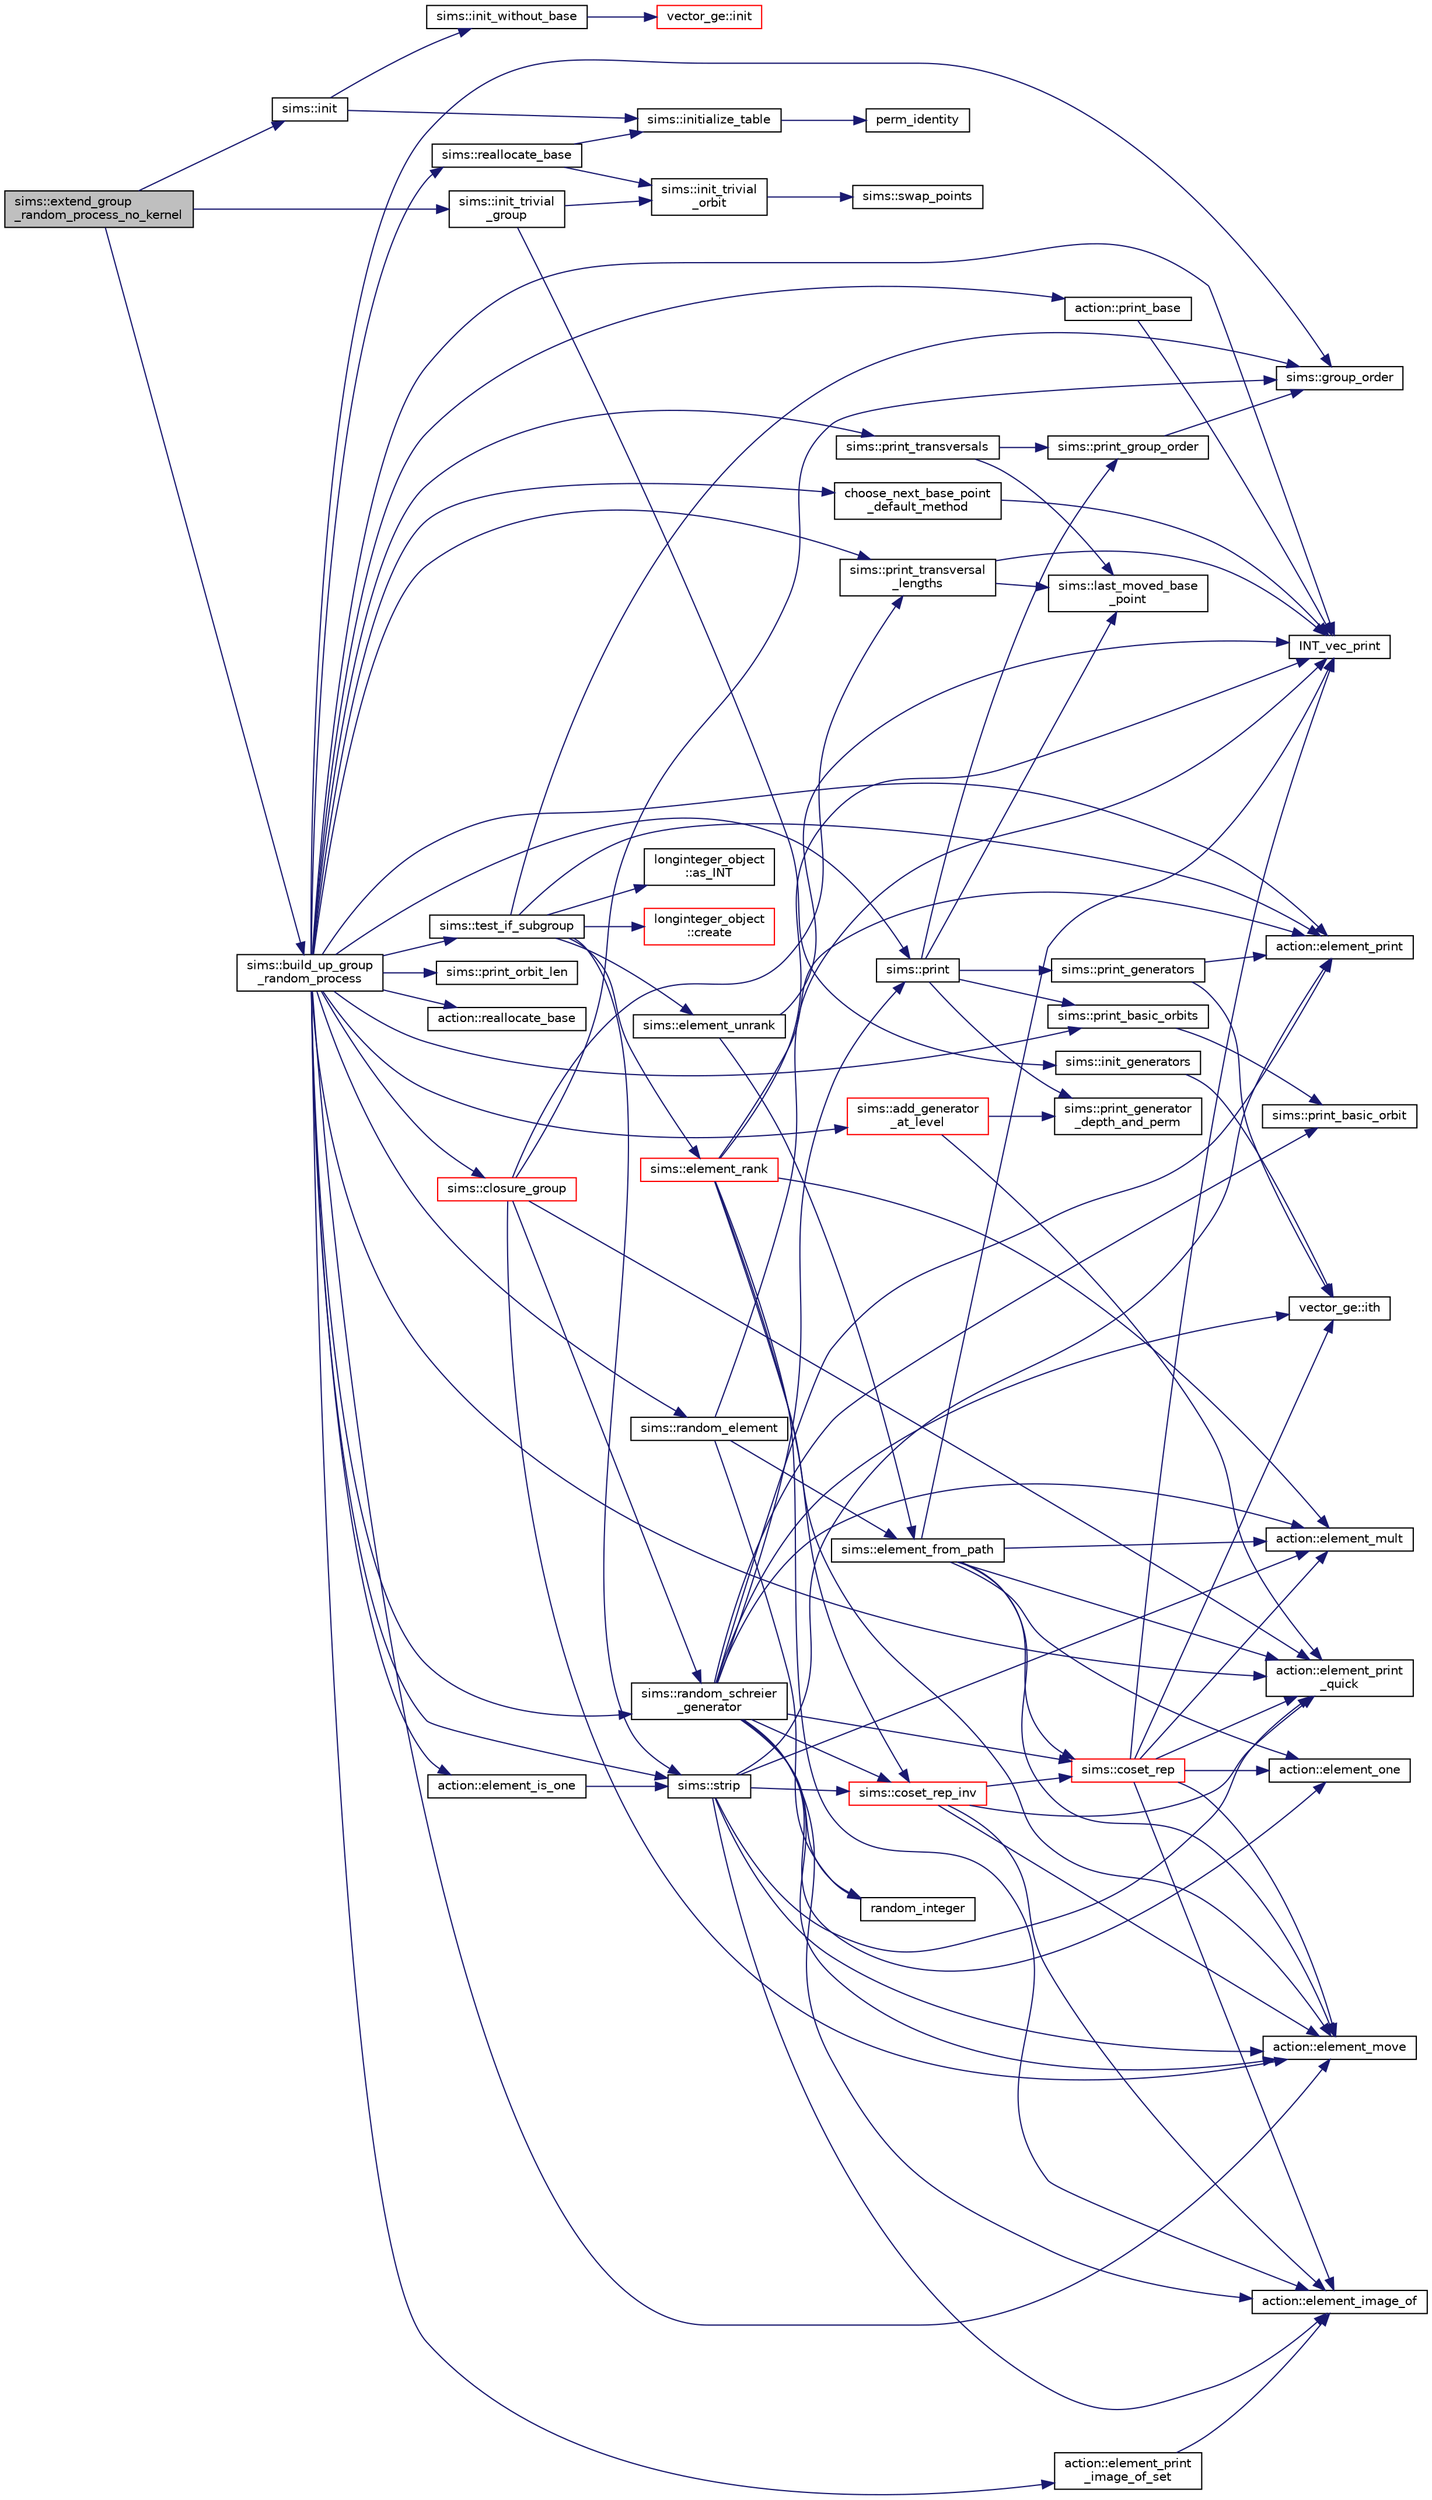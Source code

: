 digraph "sims::extend_group_random_process_no_kernel"
{
  edge [fontname="Helvetica",fontsize="10",labelfontname="Helvetica",labelfontsize="10"];
  node [fontname="Helvetica",fontsize="10",shape=record];
  rankdir="LR";
  Node4326 [label="sims::extend_group\l_random_process_no_kernel",height=0.2,width=0.4,color="black", fillcolor="grey75", style="filled", fontcolor="black"];
  Node4326 -> Node4327 [color="midnightblue",fontsize="10",style="solid",fontname="Helvetica"];
  Node4327 [label="sims::init",height=0.2,width=0.4,color="black", fillcolor="white", style="filled",URL="$d9/df3/classsims.html#a02eb61ed14f75cfe4dc0770142c1bff0"];
  Node4327 -> Node4328 [color="midnightblue",fontsize="10",style="solid",fontname="Helvetica"];
  Node4328 [label="sims::init_without_base",height=0.2,width=0.4,color="black", fillcolor="white", style="filled",URL="$d9/df3/classsims.html#a1010f2dc330b7c5ae10128c0b7dcbefd"];
  Node4328 -> Node4329 [color="midnightblue",fontsize="10",style="solid",fontname="Helvetica"];
  Node4329 [label="vector_ge::init",height=0.2,width=0.4,color="red", fillcolor="white", style="filled",URL="$d4/d6e/classvector__ge.html#afe1d6befd1f1501e6be34afbaa9d30a8"];
  Node4327 -> Node4331 [color="midnightblue",fontsize="10",style="solid",fontname="Helvetica"];
  Node4331 [label="sims::initialize_table",height=0.2,width=0.4,color="black", fillcolor="white", style="filled",URL="$d9/df3/classsims.html#abe36dd0812bde20447f5aaa8384596a7"];
  Node4331 -> Node4332 [color="midnightblue",fontsize="10",style="solid",fontname="Helvetica"];
  Node4332 [label="perm_identity",height=0.2,width=0.4,color="black", fillcolor="white", style="filled",URL="$d2/d7c/combinatorics_8_c.html#aebc54d3f9c31f253ae53e3eb3b386208"];
  Node4326 -> Node4333 [color="midnightblue",fontsize="10",style="solid",fontname="Helvetica"];
  Node4333 [label="sims::init_trivial\l_group",height=0.2,width=0.4,color="black", fillcolor="white", style="filled",URL="$d9/df3/classsims.html#a6a55a0a4e5124654f999933fd635334a"];
  Node4333 -> Node4334 [color="midnightblue",fontsize="10",style="solid",fontname="Helvetica"];
  Node4334 [label="sims::init_generators",height=0.2,width=0.4,color="black", fillcolor="white", style="filled",URL="$d9/df3/classsims.html#aa2a7908389727bdfa05d034e8d53a818"];
  Node4334 -> Node4335 [color="midnightblue",fontsize="10",style="solid",fontname="Helvetica"];
  Node4335 [label="vector_ge::ith",height=0.2,width=0.4,color="black", fillcolor="white", style="filled",URL="$d4/d6e/classvector__ge.html#a1ff002e8b746a9beb119d57dcd4a15ff"];
  Node4333 -> Node4336 [color="midnightblue",fontsize="10",style="solid",fontname="Helvetica"];
  Node4336 [label="sims::init_trivial\l_orbit",height=0.2,width=0.4,color="black", fillcolor="white", style="filled",URL="$d9/df3/classsims.html#ac55702550a4671a721f78345dd9bff70"];
  Node4336 -> Node4337 [color="midnightblue",fontsize="10",style="solid",fontname="Helvetica"];
  Node4337 [label="sims::swap_points",height=0.2,width=0.4,color="black", fillcolor="white", style="filled",URL="$d9/df3/classsims.html#a3443b4bbfb5573864c29b627562819d2"];
  Node4326 -> Node4338 [color="midnightblue",fontsize="10",style="solid",fontname="Helvetica"];
  Node4338 [label="sims::build_up_group\l_random_process",height=0.2,width=0.4,color="black", fillcolor="white", style="filled",URL="$d9/df3/classsims.html#afde54d656304b5a92459615f2690ea64"];
  Node4338 -> Node4339 [color="midnightblue",fontsize="10",style="solid",fontname="Helvetica"];
  Node4339 [label="sims::group_order",height=0.2,width=0.4,color="black", fillcolor="white", style="filled",URL="$d9/df3/classsims.html#aa442445175656570fa35febbe790efad"];
  Node4338 -> Node4340 [color="midnightblue",fontsize="10",style="solid",fontname="Helvetica"];
  Node4340 [label="sims::test_if_subgroup",height=0.2,width=0.4,color="black", fillcolor="white", style="filled",URL="$d9/df3/classsims.html#a60f53e947f3a0949805cf0e422749bf5"];
  Node4340 -> Node4339 [color="midnightblue",fontsize="10",style="solid",fontname="Helvetica"];
  Node4340 -> Node4341 [color="midnightblue",fontsize="10",style="solid",fontname="Helvetica"];
  Node4341 [label="longinteger_object\l::as_INT",height=0.2,width=0.4,color="black", fillcolor="white", style="filled",URL="$dd/d7e/classlonginteger__object.html#afb992d4679a6741acc63c8bcba27971e"];
  Node4340 -> Node4342 [color="midnightblue",fontsize="10",style="solid",fontname="Helvetica"];
  Node4342 [label="longinteger_object\l::create",height=0.2,width=0.4,color="red", fillcolor="white", style="filled",URL="$dd/d7e/classlonginteger__object.html#a95d2eebc60849c3963a49298b1f498c2"];
  Node4340 -> Node4348 [color="midnightblue",fontsize="10",style="solid",fontname="Helvetica"];
  Node4348 [label="sims::element_unrank",height=0.2,width=0.4,color="black", fillcolor="white", style="filled",URL="$d9/df3/classsims.html#ae7e72ffe2204f17d3e4d19360c59f147"];
  Node4348 -> Node4349 [color="midnightblue",fontsize="10",style="solid",fontname="Helvetica"];
  Node4349 [label="INT_vec_print",height=0.2,width=0.4,color="black", fillcolor="white", style="filled",URL="$df/dbf/sajeeb_8_c.html#a79a5901af0b47dd0d694109543c027fe"];
  Node4348 -> Node4350 [color="midnightblue",fontsize="10",style="solid",fontname="Helvetica"];
  Node4350 [label="sims::element_from_path",height=0.2,width=0.4,color="black", fillcolor="white", style="filled",URL="$d9/df3/classsims.html#a4a9bc25b1b8e61ba34d6d3d9f9fb8ab8"];
  Node4350 -> Node4349 [color="midnightblue",fontsize="10",style="solid",fontname="Helvetica"];
  Node4350 -> Node4351 [color="midnightblue",fontsize="10",style="solid",fontname="Helvetica"];
  Node4351 [label="action::element_one",height=0.2,width=0.4,color="black", fillcolor="white", style="filled",URL="$d2/d86/classaction.html#a780a105daf04d6d1fe7e2f63b3c88e3b"];
  Node4350 -> Node4352 [color="midnightblue",fontsize="10",style="solid",fontname="Helvetica"];
  Node4352 [label="sims::coset_rep",height=0.2,width=0.4,color="red", fillcolor="white", style="filled",URL="$d9/df3/classsims.html#a3d669dba4d005cd2399388f27f44cd04"];
  Node4352 -> Node4349 [color="midnightblue",fontsize="10",style="solid",fontname="Helvetica"];
  Node4352 -> Node4351 [color="midnightblue",fontsize="10",style="solid",fontname="Helvetica"];
  Node4352 -> Node4335 [color="midnightblue",fontsize="10",style="solid",fontname="Helvetica"];
  Node4352 -> Node4355 [color="midnightblue",fontsize="10",style="solid",fontname="Helvetica"];
  Node4355 [label="action::element_print\l_quick",height=0.2,width=0.4,color="black", fillcolor="white", style="filled",URL="$d2/d86/classaction.html#a4844680cf6750396f76494a28655265b"];
  Node4352 -> Node4356 [color="midnightblue",fontsize="10",style="solid",fontname="Helvetica"];
  Node4356 [label="action::element_mult",height=0.2,width=0.4,color="black", fillcolor="white", style="filled",URL="$d2/d86/classaction.html#ae9e36b2cae1f0f7bd7144097fa9a34b3"];
  Node4352 -> Node4357 [color="midnightblue",fontsize="10",style="solid",fontname="Helvetica"];
  Node4357 [label="action::element_move",height=0.2,width=0.4,color="black", fillcolor="white", style="filled",URL="$d2/d86/classaction.html#a550947491bbb534d3d7951f50198a874"];
  Node4352 -> Node4358 [color="midnightblue",fontsize="10",style="solid",fontname="Helvetica"];
  Node4358 [label="action::element_image_of",height=0.2,width=0.4,color="black", fillcolor="white", style="filled",URL="$d2/d86/classaction.html#ae09559d4537a048fc860f8a74a31393d"];
  Node4350 -> Node4355 [color="midnightblue",fontsize="10",style="solid",fontname="Helvetica"];
  Node4350 -> Node4356 [color="midnightblue",fontsize="10",style="solid",fontname="Helvetica"];
  Node4350 -> Node4357 [color="midnightblue",fontsize="10",style="solid",fontname="Helvetica"];
  Node4340 -> Node4359 [color="midnightblue",fontsize="10",style="solid",fontname="Helvetica"];
  Node4359 [label="sims::strip",height=0.2,width=0.4,color="black", fillcolor="white", style="filled",URL="$d9/df3/classsims.html#a4d902cab732ddf9f60788dda85b0a775"];
  Node4359 -> Node4355 [color="midnightblue",fontsize="10",style="solid",fontname="Helvetica"];
  Node4359 -> Node4357 [color="midnightblue",fontsize="10",style="solid",fontname="Helvetica"];
  Node4359 -> Node4358 [color="midnightblue",fontsize="10",style="solid",fontname="Helvetica"];
  Node4359 -> Node4360 [color="midnightblue",fontsize="10",style="solid",fontname="Helvetica"];
  Node4360 [label="sims::coset_rep_inv",height=0.2,width=0.4,color="red", fillcolor="white", style="filled",URL="$d9/df3/classsims.html#a388f523d4ec997fce4e9ede924de99b9"];
  Node4360 -> Node4352 [color="midnightblue",fontsize="10",style="solid",fontname="Helvetica"];
  Node4360 -> Node4355 [color="midnightblue",fontsize="10",style="solid",fontname="Helvetica"];
  Node4360 -> Node4358 [color="midnightblue",fontsize="10",style="solid",fontname="Helvetica"];
  Node4360 -> Node4357 [color="midnightblue",fontsize="10",style="solid",fontname="Helvetica"];
  Node4359 -> Node4362 [color="midnightblue",fontsize="10",style="solid",fontname="Helvetica"];
  Node4362 [label="action::element_print",height=0.2,width=0.4,color="black", fillcolor="white", style="filled",URL="$d2/d86/classaction.html#ae38c3ef3c1125213733d63c6fc3c40cd"];
  Node4359 -> Node4356 [color="midnightblue",fontsize="10",style="solid",fontname="Helvetica"];
  Node4340 -> Node4363 [color="midnightblue",fontsize="10",style="solid",fontname="Helvetica"];
  Node4363 [label="sims::element_rank",height=0.2,width=0.4,color="red", fillcolor="white", style="filled",URL="$d9/df3/classsims.html#a00fb332192d01becb17b6a059482fc8d"];
  Node4363 -> Node4357 [color="midnightblue",fontsize="10",style="solid",fontname="Helvetica"];
  Node4363 -> Node4358 [color="midnightblue",fontsize="10",style="solid",fontname="Helvetica"];
  Node4363 -> Node4349 [color="midnightblue",fontsize="10",style="solid",fontname="Helvetica"];
  Node4363 -> Node4362 [color="midnightblue",fontsize="10",style="solid",fontname="Helvetica"];
  Node4363 -> Node4360 [color="midnightblue",fontsize="10",style="solid",fontname="Helvetica"];
  Node4363 -> Node4356 [color="midnightblue",fontsize="10",style="solid",fontname="Helvetica"];
  Node4340 -> Node4362 [color="midnightblue",fontsize="10",style="solid",fontname="Helvetica"];
  Node4338 -> Node4365 [color="midnightblue",fontsize="10",style="solid",fontname="Helvetica"];
  Node4365 [label="action::print_base",height=0.2,width=0.4,color="black", fillcolor="white", style="filled",URL="$d2/d86/classaction.html#a6ac1c35b58155659d22359820a3ae18a"];
  Node4365 -> Node4349 [color="midnightblue",fontsize="10",style="solid",fontname="Helvetica"];
  Node4338 -> Node4366 [color="midnightblue",fontsize="10",style="solid",fontname="Helvetica"];
  Node4366 [label="sims::print_orbit_len",height=0.2,width=0.4,color="black", fillcolor="white", style="filled",URL="$d9/df3/classsims.html#aafae664e1594cffd4317cf881748cf0b"];
  Node4338 -> Node4367 [color="midnightblue",fontsize="10",style="solid",fontname="Helvetica"];
  Node4367 [label="sims::random_schreier\l_generator",height=0.2,width=0.4,color="black", fillcolor="white", style="filled",URL="$d9/df3/classsims.html#aaa77048e586c36a7639fa61ff66e0a23"];
  Node4367 -> Node4351 [color="midnightblue",fontsize="10",style="solid",fontname="Helvetica"];
  Node4367 -> Node4368 [color="midnightblue",fontsize="10",style="solid",fontname="Helvetica"];
  Node4368 [label="random_integer",height=0.2,width=0.4,color="black", fillcolor="white", style="filled",URL="$d5/db4/io__and__os_8h.html#a509937846575424b1c8863e1bb96a766"];
  Node4367 -> Node4352 [color="midnightblue",fontsize="10",style="solid",fontname="Helvetica"];
  Node4367 -> Node4358 [color="midnightblue",fontsize="10",style="solid",fontname="Helvetica"];
  Node4367 -> Node4369 [color="midnightblue",fontsize="10",style="solid",fontname="Helvetica"];
  Node4369 [label="sims::print_basic_orbit",height=0.2,width=0.4,color="black", fillcolor="white", style="filled",URL="$d9/df3/classsims.html#ae777e80bb7cef4f757c701173f924a6d"];
  Node4367 -> Node4362 [color="midnightblue",fontsize="10",style="solid",fontname="Helvetica"];
  Node4367 -> Node4335 [color="midnightblue",fontsize="10",style="solid",fontname="Helvetica"];
  Node4367 -> Node4356 [color="midnightblue",fontsize="10",style="solid",fontname="Helvetica"];
  Node4367 -> Node4357 [color="midnightblue",fontsize="10",style="solid",fontname="Helvetica"];
  Node4367 -> Node4370 [color="midnightblue",fontsize="10",style="solid",fontname="Helvetica"];
  Node4370 [label="sims::print",height=0.2,width=0.4,color="black", fillcolor="white", style="filled",URL="$d9/df3/classsims.html#a93c3d22dc3ac6d78acc60bad65234944"];
  Node4370 -> Node4371 [color="midnightblue",fontsize="10",style="solid",fontname="Helvetica"];
  Node4371 [label="sims::last_moved_base\l_point",height=0.2,width=0.4,color="black", fillcolor="white", style="filled",URL="$d9/df3/classsims.html#ab7549d6212df09ad5fdcc8b5edbe8806"];
  Node4370 -> Node4372 [color="midnightblue",fontsize="10",style="solid",fontname="Helvetica"];
  Node4372 [label="sims::print_group_order",height=0.2,width=0.4,color="black", fillcolor="white", style="filled",URL="$d9/df3/classsims.html#a2fc3bfc40a993e0a6902374465304c0c"];
  Node4372 -> Node4339 [color="midnightblue",fontsize="10",style="solid",fontname="Helvetica"];
  Node4370 -> Node4373 [color="midnightblue",fontsize="10",style="solid",fontname="Helvetica"];
  Node4373 [label="sims::print_generator\l_depth_and_perm",height=0.2,width=0.4,color="black", fillcolor="white", style="filled",URL="$d9/df3/classsims.html#a4630b82437f49635da45c5fc1953d919"];
  Node4370 -> Node4374 [color="midnightblue",fontsize="10",style="solid",fontname="Helvetica"];
  Node4374 [label="sims::print_generators",height=0.2,width=0.4,color="black", fillcolor="white", style="filled",URL="$d9/df3/classsims.html#a49dfebd7ef9b23cb3c1264bc462f2233"];
  Node4374 -> Node4362 [color="midnightblue",fontsize="10",style="solid",fontname="Helvetica"];
  Node4374 -> Node4335 [color="midnightblue",fontsize="10",style="solid",fontname="Helvetica"];
  Node4370 -> Node4375 [color="midnightblue",fontsize="10",style="solid",fontname="Helvetica"];
  Node4375 [label="sims::print_basic_orbits",height=0.2,width=0.4,color="black", fillcolor="white", style="filled",URL="$d9/df3/classsims.html#ab26955fba9bb5a6fe176b4f12d0a6c5a"];
  Node4375 -> Node4369 [color="midnightblue",fontsize="10",style="solid",fontname="Helvetica"];
  Node4367 -> Node4360 [color="midnightblue",fontsize="10",style="solid",fontname="Helvetica"];
  Node4338 -> Node4357 [color="midnightblue",fontsize="10",style="solid",fontname="Helvetica"];
  Node4338 -> Node4355 [color="midnightblue",fontsize="10",style="solid",fontname="Helvetica"];
  Node4338 -> Node4376 [color="midnightblue",fontsize="10",style="solid",fontname="Helvetica"];
  Node4376 [label="sims::random_element",height=0.2,width=0.4,color="black", fillcolor="white", style="filled",URL="$d9/df3/classsims.html#a28e72977652add0bb45a5f703243fd33"];
  Node4376 -> Node4349 [color="midnightblue",fontsize="10",style="solid",fontname="Helvetica"];
  Node4376 -> Node4368 [color="midnightblue",fontsize="10",style="solid",fontname="Helvetica"];
  Node4376 -> Node4350 [color="midnightblue",fontsize="10",style="solid",fontname="Helvetica"];
  Node4338 -> Node4349 [color="midnightblue",fontsize="10",style="solid",fontname="Helvetica"];
  Node4338 -> Node4359 [color="midnightblue",fontsize="10",style="solid",fontname="Helvetica"];
  Node4338 -> Node4377 [color="midnightblue",fontsize="10",style="solid",fontname="Helvetica"];
  Node4377 [label="action::element_is_one",height=0.2,width=0.4,color="black", fillcolor="white", style="filled",URL="$d2/d86/classaction.html#aeb623ab323a151f64d713288cd13224d"];
  Node4377 -> Node4359 [color="midnightblue",fontsize="10",style="solid",fontname="Helvetica"];
  Node4338 -> Node4378 [color="midnightblue",fontsize="10",style="solid",fontname="Helvetica"];
  Node4378 [label="choose_next_base_point\l_default_method",height=0.2,width=0.4,color="black", fillcolor="white", style="filled",URL="$d5/d90/action__global_8_c.html#aa8a0dd82f9ba29cb6f07b63528ff3763"];
  Node4378 -> Node4349 [color="midnightblue",fontsize="10",style="solid",fontname="Helvetica"];
  Node4338 -> Node4370 [color="midnightblue",fontsize="10",style="solid",fontname="Helvetica"];
  Node4338 -> Node4375 [color="midnightblue",fontsize="10",style="solid",fontname="Helvetica"];
  Node4338 -> Node4379 [color="midnightblue",fontsize="10",style="solid",fontname="Helvetica"];
  Node4379 [label="action::element_print\l_image_of_set",height=0.2,width=0.4,color="black", fillcolor="white", style="filled",URL="$d2/d86/classaction.html#aee1fcf04d4d80369d3f3857d411a2535"];
  Node4379 -> Node4358 [color="midnightblue",fontsize="10",style="solid",fontname="Helvetica"];
  Node4338 -> Node4362 [color="midnightblue",fontsize="10",style="solid",fontname="Helvetica"];
  Node4338 -> Node4380 [color="midnightblue",fontsize="10",style="solid",fontname="Helvetica"];
  Node4380 [label="sims::add_generator\l_at_level",height=0.2,width=0.4,color="red", fillcolor="white", style="filled",URL="$d9/df3/classsims.html#ac9f0f17058381524d70645e9d6893e4d"];
  Node4380 -> Node4355 [color="midnightblue",fontsize="10",style="solid",fontname="Helvetica"];
  Node4380 -> Node4373 [color="midnightblue",fontsize="10",style="solid",fontname="Helvetica"];
  Node4338 -> Node4389 [color="midnightblue",fontsize="10",style="solid",fontname="Helvetica"];
  Node4389 [label="action::reallocate_base",height=0.2,width=0.4,color="black", fillcolor="white", style="filled",URL="$d2/d86/classaction.html#a59ea889d3aa9e9aee86ffee6b7785bfd"];
  Node4338 -> Node4390 [color="midnightblue",fontsize="10",style="solid",fontname="Helvetica"];
  Node4390 [label="sims::reallocate_base",height=0.2,width=0.4,color="black", fillcolor="white", style="filled",URL="$d9/df3/classsims.html#a9768b0070683ba04b4211aa8d0de7fbd"];
  Node4390 -> Node4331 [color="midnightblue",fontsize="10",style="solid",fontname="Helvetica"];
  Node4390 -> Node4336 [color="midnightblue",fontsize="10",style="solid",fontname="Helvetica"];
  Node4338 -> Node4391 [color="midnightblue",fontsize="10",style="solid",fontname="Helvetica"];
  Node4391 [label="sims::closure_group",height=0.2,width=0.4,color="red", fillcolor="white", style="filled",URL="$d9/df3/classsims.html#a7ecab5d843b1960ba9386e1b5dd41b95"];
  Node4391 -> Node4392 [color="midnightblue",fontsize="10",style="solid",fontname="Helvetica"];
  Node4392 [label="sims::print_transversal\l_lengths",height=0.2,width=0.4,color="black", fillcolor="white", style="filled",URL="$d9/df3/classsims.html#a122d9276cad4b4fbb8ea6f7831d43020"];
  Node4392 -> Node4349 [color="midnightblue",fontsize="10",style="solid",fontname="Helvetica"];
  Node4392 -> Node4371 [color="midnightblue",fontsize="10",style="solid",fontname="Helvetica"];
  Node4391 -> Node4339 [color="midnightblue",fontsize="10",style="solid",fontname="Helvetica"];
  Node4391 -> Node4367 [color="midnightblue",fontsize="10",style="solid",fontname="Helvetica"];
  Node4391 -> Node4357 [color="midnightblue",fontsize="10",style="solid",fontname="Helvetica"];
  Node4391 -> Node4355 [color="midnightblue",fontsize="10",style="solid",fontname="Helvetica"];
  Node4338 -> Node4392 [color="midnightblue",fontsize="10",style="solid",fontname="Helvetica"];
  Node4338 -> Node4403 [color="midnightblue",fontsize="10",style="solid",fontname="Helvetica"];
  Node4403 [label="sims::print_transversals",height=0.2,width=0.4,color="black", fillcolor="white", style="filled",URL="$d9/df3/classsims.html#a77dbb9429e40ca83098f314bf0e3c44a"];
  Node4403 -> Node4372 [color="midnightblue",fontsize="10",style="solid",fontname="Helvetica"];
  Node4403 -> Node4371 [color="midnightblue",fontsize="10",style="solid",fontname="Helvetica"];
}
